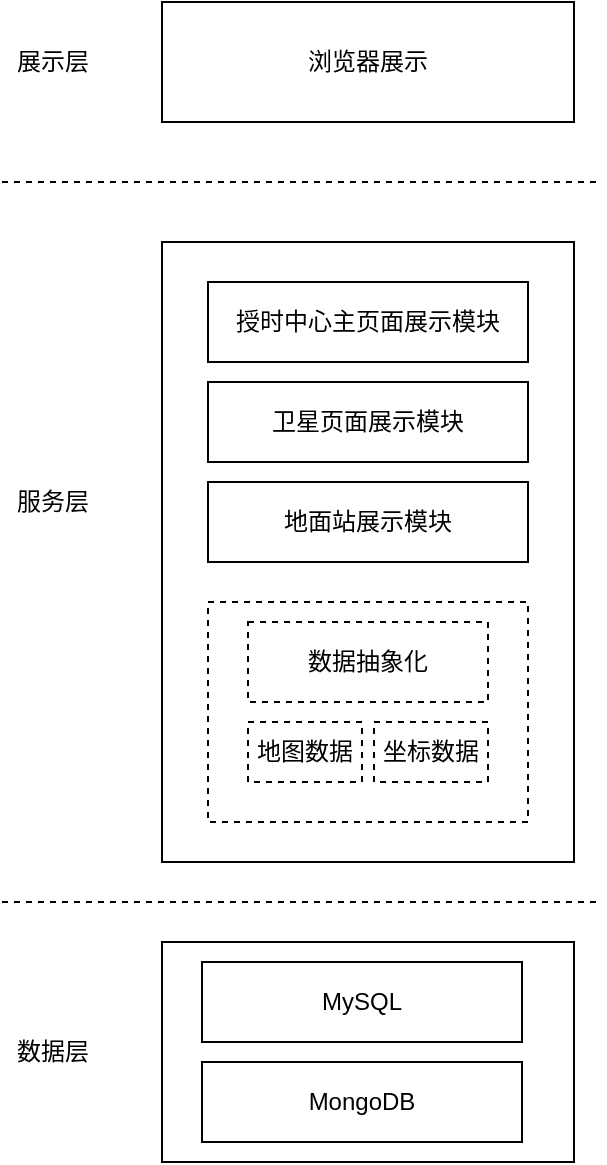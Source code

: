 <mxfile version="18.0.1" type="github">
  <diagram id="Wk8TOwsD4GPZ7WTafaJ0" name="Page-1">
    <mxGraphModel dx="1420" dy="802" grid="1" gridSize="10" guides="1" tooltips="1" connect="1" arrows="1" fold="1" page="1" pageScale="1" pageWidth="827" pageHeight="1169" math="0" shadow="0">
      <root>
        <mxCell id="0" />
        <mxCell id="1" parent="0" />
        <mxCell id="SuXCn8omYNods-wAeY89-12" value="浏览器展示" style="rounded=0;whiteSpace=wrap;html=1;" vertex="1" parent="1">
          <mxGeometry x="330" y="180" width="206" height="60" as="geometry" />
        </mxCell>
        <mxCell id="SuXCn8omYNods-wAeY89-13" value="展示层" style="text;html=1;align=center;verticalAlign=middle;resizable=0;points=[];autosize=1;strokeColor=none;fillColor=none;" vertex="1" parent="1">
          <mxGeometry x="250" y="200" width="50" height="20" as="geometry" />
        </mxCell>
        <mxCell id="SuXCn8omYNods-wAeY89-17" value="" style="endArrow=none;dashed=1;html=1;rounded=0;" edge="1" parent="1">
          <mxGeometry width="50" height="50" relative="1" as="geometry">
            <mxPoint x="250" y="270" as="sourcePoint" />
            <mxPoint x="550" y="270" as="targetPoint" />
          </mxGeometry>
        </mxCell>
        <mxCell id="SuXCn8omYNods-wAeY89-18" value="服务层" style="text;html=1;align=center;verticalAlign=middle;resizable=0;points=[];autosize=1;strokeColor=none;fillColor=none;" vertex="1" parent="1">
          <mxGeometry x="250" y="420" width="50" height="20" as="geometry" />
        </mxCell>
        <mxCell id="SuXCn8omYNods-wAeY89-20" value="" style="rounded=0;whiteSpace=wrap;html=1;" vertex="1" parent="1">
          <mxGeometry x="330" y="300" width="206" height="310" as="geometry" />
        </mxCell>
        <mxCell id="SuXCn8omYNods-wAeY89-21" value="授时中心主页面展示模块" style="rounded=0;whiteSpace=wrap;html=1;" vertex="1" parent="1">
          <mxGeometry x="353" y="320" width="160" height="40" as="geometry" />
        </mxCell>
        <mxCell id="SuXCn8omYNods-wAeY89-22" value="卫星页面展示模块" style="rounded=0;whiteSpace=wrap;html=1;" vertex="1" parent="1">
          <mxGeometry x="353" y="370" width="160" height="40" as="geometry" />
        </mxCell>
        <mxCell id="SuXCn8omYNods-wAeY89-23" value="地面站展示模块" style="rounded=0;whiteSpace=wrap;html=1;" vertex="1" parent="1">
          <mxGeometry x="353" y="420" width="160" height="40" as="geometry" />
        </mxCell>
        <mxCell id="SuXCn8omYNods-wAeY89-25" value="" style="rounded=0;whiteSpace=wrap;html=1;dashed=1;" vertex="1" parent="1">
          <mxGeometry x="353" y="480" width="160" height="110" as="geometry" />
        </mxCell>
        <mxCell id="SuXCn8omYNods-wAeY89-26" value="数据抽象化" style="rounded=0;whiteSpace=wrap;html=1;dashed=1;" vertex="1" parent="1">
          <mxGeometry x="373" y="490" width="120" height="40" as="geometry" />
        </mxCell>
        <mxCell id="SuXCn8omYNods-wAeY89-27" value="地图数据" style="rounded=0;whiteSpace=wrap;html=1;dashed=1;" vertex="1" parent="1">
          <mxGeometry x="373" y="540" width="57" height="30" as="geometry" />
        </mxCell>
        <mxCell id="SuXCn8omYNods-wAeY89-28" value="坐标数据" style="rounded=0;whiteSpace=wrap;html=1;dashed=1;" vertex="1" parent="1">
          <mxGeometry x="436" y="540" width="57" height="30" as="geometry" />
        </mxCell>
        <mxCell id="SuXCn8omYNods-wAeY89-29" value="" style="endArrow=none;dashed=1;html=1;rounded=0;" edge="1" parent="1">
          <mxGeometry width="50" height="50" relative="1" as="geometry">
            <mxPoint x="250" y="630" as="sourcePoint" />
            <mxPoint x="550" y="630" as="targetPoint" />
          </mxGeometry>
        </mxCell>
        <mxCell id="SuXCn8omYNods-wAeY89-30" value="数据层" style="text;html=1;align=center;verticalAlign=middle;resizable=0;points=[];autosize=1;strokeColor=none;fillColor=none;" vertex="1" parent="1">
          <mxGeometry x="250" y="695" width="50" height="20" as="geometry" />
        </mxCell>
        <mxCell id="SuXCn8omYNods-wAeY89-32" value="" style="rounded=0;whiteSpace=wrap;html=1;" vertex="1" parent="1">
          <mxGeometry x="330" y="650" width="206" height="110" as="geometry" />
        </mxCell>
        <mxCell id="SuXCn8omYNods-wAeY89-33" value="MySQL" style="rounded=0;whiteSpace=wrap;html=1;" vertex="1" parent="1">
          <mxGeometry x="350" y="660" width="160" height="40" as="geometry" />
        </mxCell>
        <mxCell id="SuXCn8omYNods-wAeY89-34" value="MongoDB" style="rounded=0;whiteSpace=wrap;html=1;" vertex="1" parent="1">
          <mxGeometry x="350" y="710" width="160" height="40" as="geometry" />
        </mxCell>
      </root>
    </mxGraphModel>
  </diagram>
</mxfile>
